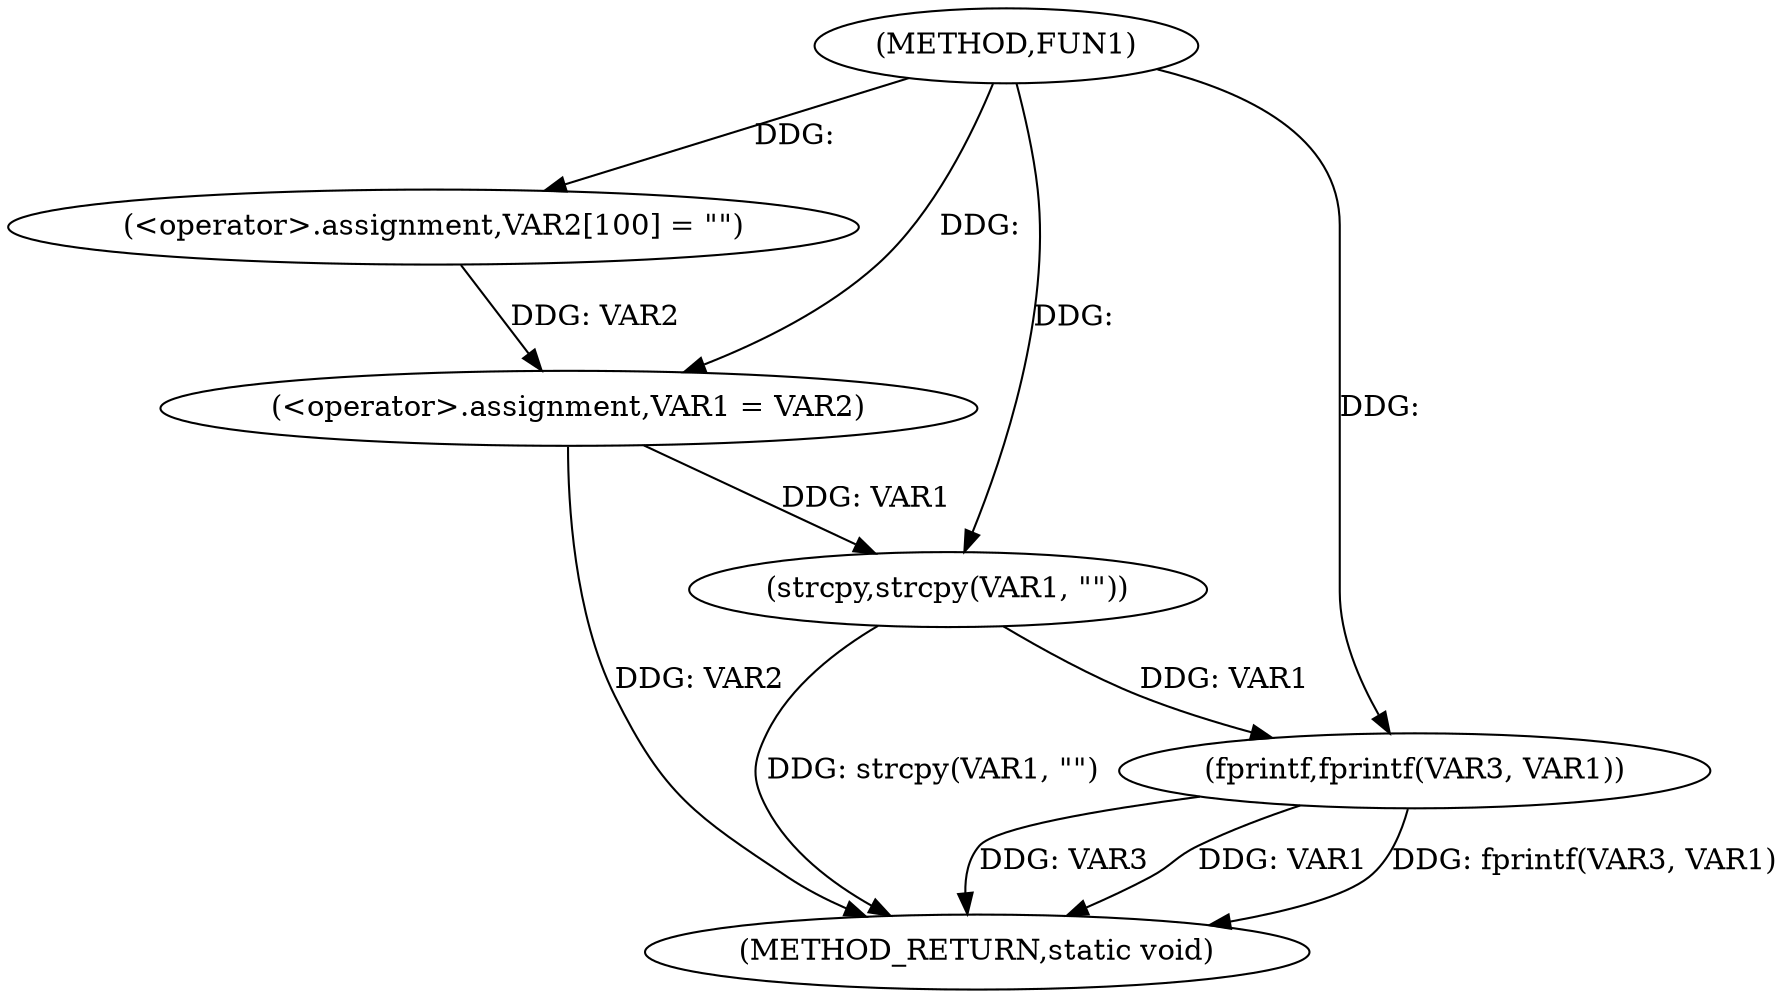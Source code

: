 digraph FUN1 {  
"1000100" [label = "(METHOD,FUN1)" ]
"1000116" [label = "(METHOD_RETURN,static void)" ]
"1000104" [label = "(<operator>.assignment,VAR2[100] = \"\")" ]
"1000107" [label = "(<operator>.assignment,VAR1 = VAR2)" ]
"1000110" [label = "(strcpy,strcpy(VAR1, \"\"))" ]
"1000113" [label = "(fprintf,fprintf(VAR3, VAR1))" ]
  "1000113" -> "1000116"  [ label = "DDG: VAR3"] 
  "1000113" -> "1000116"  [ label = "DDG: VAR1"] 
  "1000107" -> "1000116"  [ label = "DDG: VAR2"] 
  "1000113" -> "1000116"  [ label = "DDG: fprintf(VAR3, VAR1)"] 
  "1000110" -> "1000116"  [ label = "DDG: strcpy(VAR1, \"\")"] 
  "1000100" -> "1000104"  [ label = "DDG: "] 
  "1000104" -> "1000107"  [ label = "DDG: VAR2"] 
  "1000100" -> "1000107"  [ label = "DDG: "] 
  "1000107" -> "1000110"  [ label = "DDG: VAR1"] 
  "1000100" -> "1000110"  [ label = "DDG: "] 
  "1000100" -> "1000113"  [ label = "DDG: "] 
  "1000110" -> "1000113"  [ label = "DDG: VAR1"] 
}
